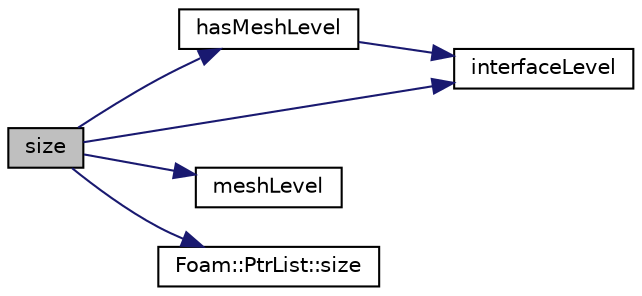 digraph "size"
{
  bgcolor="transparent";
  edge [fontname="Helvetica",fontsize="10",labelfontname="Helvetica",labelfontsize="10"];
  node [fontname="Helvetica",fontsize="10",shape=record];
  rankdir="LR";
  Node1 [label="size",height=0.2,width=0.4,color="black", fillcolor="grey75", style="filled", fontcolor="black"];
  Node1 -> Node2 [color="midnightblue",fontsize="10",style="solid",fontname="Helvetica"];
  Node2 [label="hasMeshLevel",height=0.2,width=0.4,color="black",URL="$a00896.html#a8ed8fd251f1b51547a4478a0495b8d4f",tooltip="Do we have mesh for given level? "];
  Node2 -> Node3 [color="midnightblue",fontsize="10",style="solid",fontname="Helvetica"];
  Node3 [label="interfaceLevel",height=0.2,width=0.4,color="black",URL="$a00896.html#a1e72a3c3276bc89a7d042e98083e3ba2",tooltip="Return LDU interface addressing of given level. "];
  Node1 -> Node3 [color="midnightblue",fontsize="10",style="solid",fontname="Helvetica"];
  Node1 -> Node4 [color="midnightblue",fontsize="10",style="solid",fontname="Helvetica"];
  Node4 [label="meshLevel",height=0.2,width=0.4,color="black",URL="$a00896.html#ab82c1edc1f7885e57d27f67628dbbc42",tooltip="Return LDU mesh of given level. "];
  Node1 -> Node5 [color="midnightblue",fontsize="10",style="solid",fontname="Helvetica"];
  Node5 [label="Foam::PtrList::size",height=0.2,width=0.4,color="black",URL="$a02033.html#a723361dc2020160f5492e8fe2d09fa44",tooltip="Return the number of elements in the PtrList. "];
}
